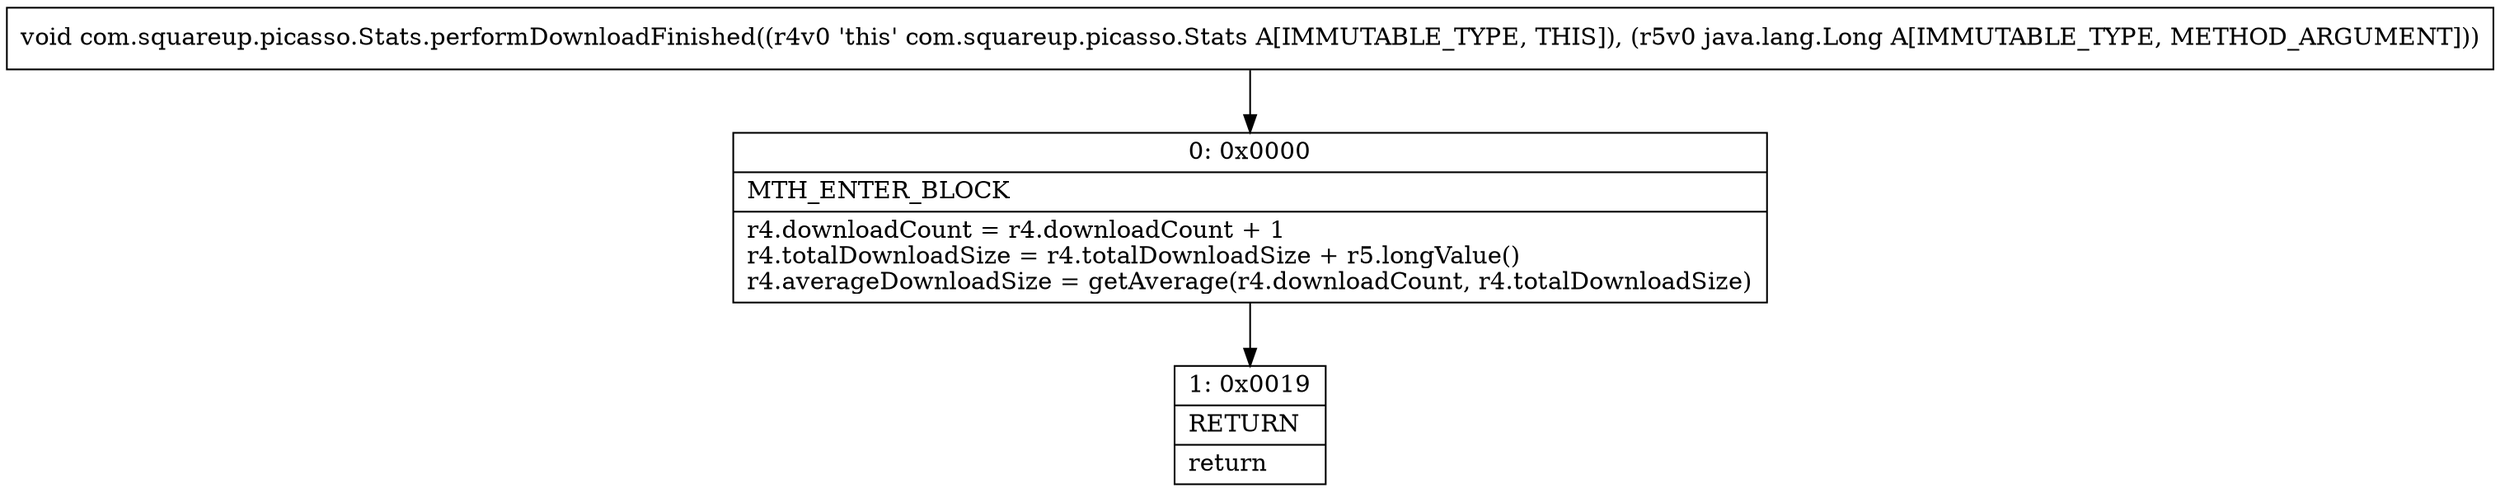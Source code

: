 digraph "CFG forcom.squareup.picasso.Stats.performDownloadFinished(Ljava\/lang\/Long;)V" {
Node_0 [shape=record,label="{0\:\ 0x0000|MTH_ENTER_BLOCK\l|r4.downloadCount = r4.downloadCount + 1\lr4.totalDownloadSize = r4.totalDownloadSize + r5.longValue()\lr4.averageDownloadSize = getAverage(r4.downloadCount, r4.totalDownloadSize)\l}"];
Node_1 [shape=record,label="{1\:\ 0x0019|RETURN\l|return\l}"];
MethodNode[shape=record,label="{void com.squareup.picasso.Stats.performDownloadFinished((r4v0 'this' com.squareup.picasso.Stats A[IMMUTABLE_TYPE, THIS]), (r5v0 java.lang.Long A[IMMUTABLE_TYPE, METHOD_ARGUMENT])) }"];
MethodNode -> Node_0;
Node_0 -> Node_1;
}

